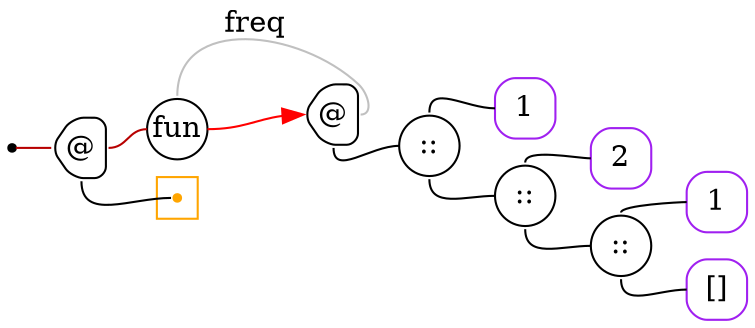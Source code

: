 digraph G {
  rankdir=LR;
  edge[arrowhead=none,arrowtail=none];
  node[fixedsize=true,shape=circle]
  size="9.201041666666667,5.219270833333334";
  labeldistance=0;
  nodesep=.175;
  ranksep=.175;

 nd1[shape=point];
 nd2[label="@",tooltip="nd2-AppGraph",style=rounded,orientation=90,shape=house,width=.4,height=.4,color="#000000"];
 subgraph cluster_nd41 {
   graph[style=fill,color="orange"];
   ndcluster_nd41[tooltip="nd41",orientation=90,shape=point,color="orange"];
 };
 nd6[label="fun",tooltip="nd6-AbsGraph",style=rounded,width=.4,height=.4,color="#000000"];
 nd7[label="@",tooltip="nd7-AppGraph",style=rounded,orientation=90,shape=house,width=.4,height=.4,color="#000000"];
 nd11[label="::",tooltip="nd11-BinOpGraph",style=rounded,width=.4,height=.4,color="#000000"];
   nd15[label="1",tooltip="nd15-ConstGraph",style=rounded,orientation=90,shape=square,width=.4,height=.4,color="purple"];
 nd17[label="::",tooltip="nd17-BinOpGraph",style=rounded,width=.4,height=.4,color="#000000"];
   nd21[label="2",tooltip="nd21-ConstGraph",style=rounded,orientation=90,shape=square,width=.4,height=.4,color="purple"];
 nd23[label="::",tooltip="nd23-BinOpGraph",style=rounded,width=.4,height=.4,color="#000000"];
   nd27[label="1",tooltip="nd27-ConstGraph",style=rounded,orientation=90,shape=square,width=.4,height=.4,color="purple"];
   nd32[label="[]",tooltip="nd32-ConstEmptyGraph",style=rounded,orientation=90,shape=square,width=.4,height=.4,color="purple"];

  nd23->nd27[tailport=n,headport=w];
  nd23->nd32[tailport=s,headport=w];
  nd17->nd21[tailport=n,headport=w];
  nd17->nd23[tailport=s,headport=w];
  nd11->nd15[tailport=n,headport=w];
  nd11->nd17[tailport=s,headport=w];
  nd6->nd7[dir=back,label="freq",headport=e,tailport=n,color=grey,arrowhead=none,arrowtail=none];
  nd7->nd11[tailport=s,headport=w];
  nd6->nd7[tailport=e,headport=w,color=red,arrowhead=normal];
  nd2->nd6[tailport=e,headport=w,color="#b70000",arrowhead=none,arrowtail=none];
  nd2->ndcluster_nd41[tailport=s,headport=w];
  nd1->nd2[tailport=e,headport=w,color="#b70000",arrowhead=none,arrowtail=none];
}